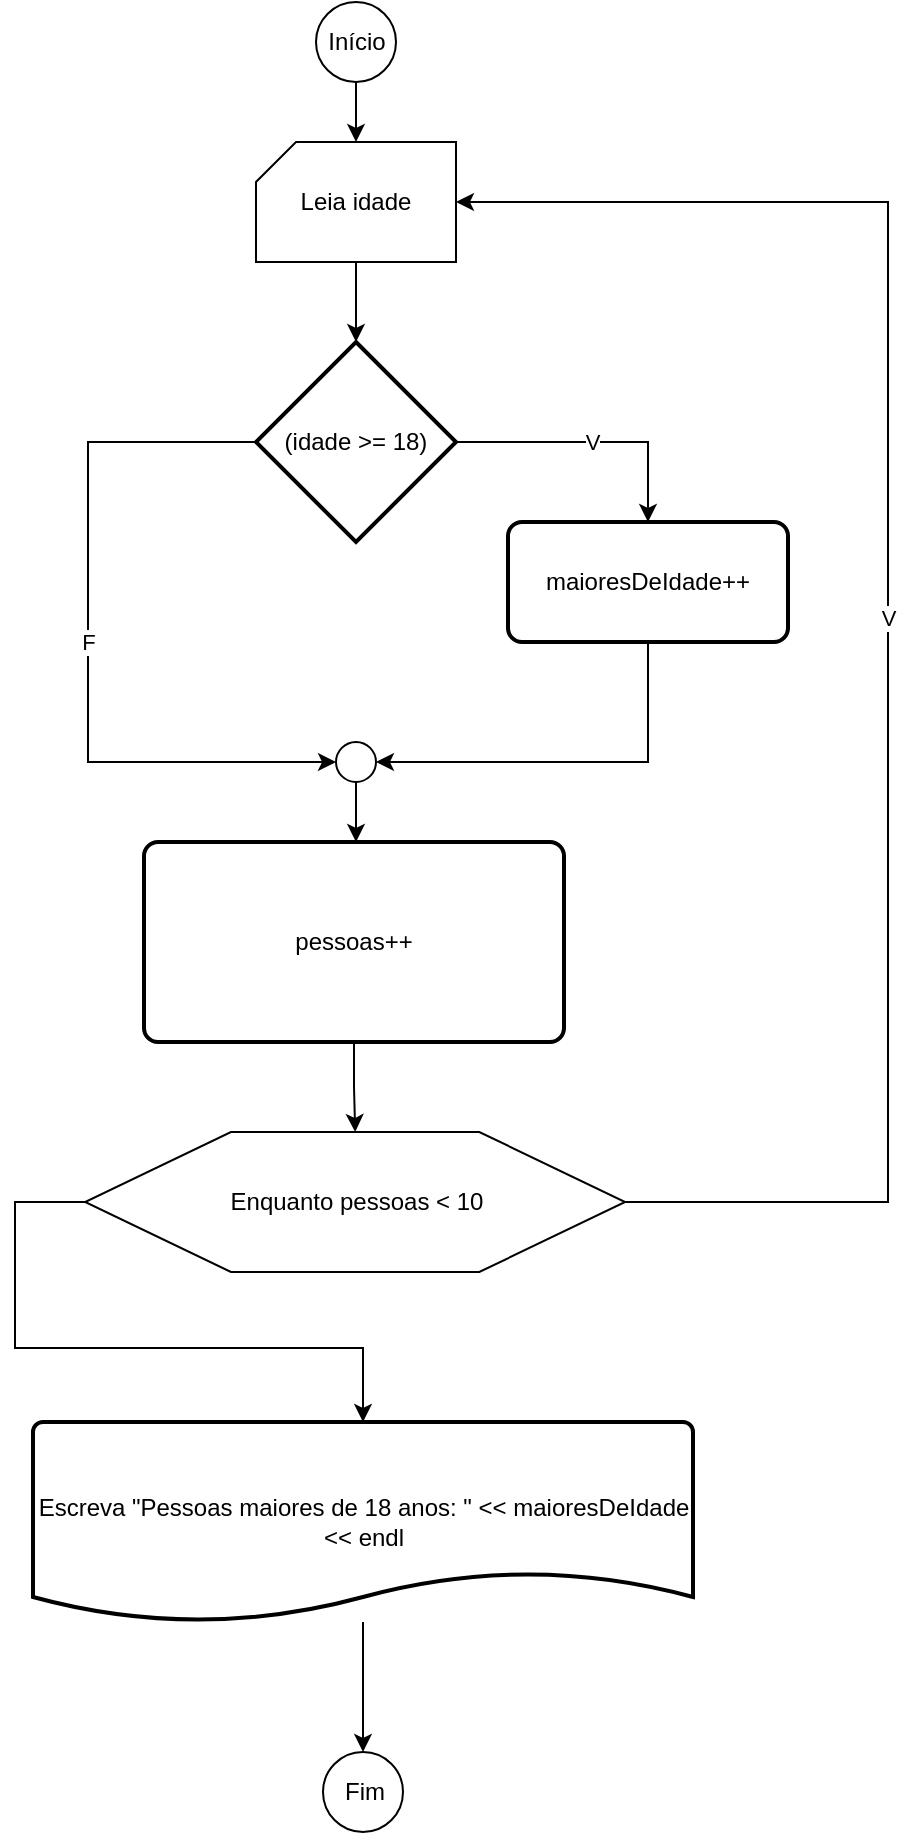 <mxfile version="18.0.4" type="device"><diagram id="kovUFAru9e2LiDNjnnk0" name="Página-1"><mxGraphModel dx="1221" dy="754" grid="1" gridSize="10" guides="1" tooltips="1" connect="1" arrows="1" fold="1" page="1" pageScale="1" pageWidth="827" pageHeight="1169" math="0" shadow="0"><root><mxCell id="0"/><mxCell id="1" parent="0"/><mxCell id="cHX9phoflKoi2DBKBcuI-8" value="" style="edgeStyle=orthogonalEdgeStyle;rounded=0;orthogonalLoop=1;jettySize=auto;html=1;" edge="1" parent="1" source="cHX9phoflKoi2DBKBcuI-1" target="cHX9phoflKoi2DBKBcuI-3"><mxGeometry relative="1" as="geometry"/></mxCell><mxCell id="cHX9phoflKoi2DBKBcuI-1" value="Início" style="verticalLabelPosition=middle;verticalAlign=middle;html=1;shape=mxgraph.flowchart.on-page_reference;labelPosition=center;align=center;" vertex="1" parent="1"><mxGeometry x="394" y="20" width="40" height="40" as="geometry"/></mxCell><mxCell id="cHX9phoflKoi2DBKBcuI-7" value="" style="edgeStyle=orthogonalEdgeStyle;rounded=0;orthogonalLoop=1;jettySize=auto;html=1;" edge="1" parent="1" source="cHX9phoflKoi2DBKBcuI-3" target="cHX9phoflKoi2DBKBcuI-4"><mxGeometry relative="1" as="geometry"/></mxCell><mxCell id="cHX9phoflKoi2DBKBcuI-3" value="Leia idade" style="verticalLabelPosition=middle;verticalAlign=middle;html=1;shape=card;whiteSpace=wrap;size=20;arcSize=12;labelPosition=center;align=center;" vertex="1" parent="1"><mxGeometry x="364" y="90" width="100" height="60" as="geometry"/></mxCell><mxCell id="cHX9phoflKoi2DBKBcuI-6" value="V" style="edgeStyle=orthogonalEdgeStyle;rounded=0;orthogonalLoop=1;jettySize=auto;html=1;entryX=0.5;entryY=0;entryDx=0;entryDy=0;" edge="1" parent="1" source="cHX9phoflKoi2DBKBcuI-4" target="cHX9phoflKoi2DBKBcuI-5"><mxGeometry relative="1" as="geometry"/></mxCell><mxCell id="cHX9phoflKoi2DBKBcuI-11" value="F" style="edgeStyle=orthogonalEdgeStyle;rounded=0;orthogonalLoop=1;jettySize=auto;html=1;entryX=0;entryY=0.5;entryDx=0;entryDy=0;entryPerimeter=0;" edge="1" parent="1" source="cHX9phoflKoi2DBKBcuI-4" target="cHX9phoflKoi2DBKBcuI-9"><mxGeometry relative="1" as="geometry"><Array as="points"><mxPoint x="280" y="240"/><mxPoint x="280" y="400"/></Array></mxGeometry></mxCell><mxCell id="cHX9phoflKoi2DBKBcuI-4" value="(idade &amp;gt;= 18)" style="strokeWidth=2;html=1;shape=mxgraph.flowchart.decision;whiteSpace=wrap;" vertex="1" parent="1"><mxGeometry x="364" y="190" width="100" height="100" as="geometry"/></mxCell><mxCell id="cHX9phoflKoi2DBKBcuI-10" style="edgeStyle=orthogonalEdgeStyle;rounded=0;orthogonalLoop=1;jettySize=auto;html=1;entryX=1;entryY=0.5;entryDx=0;entryDy=0;entryPerimeter=0;" edge="1" parent="1" source="cHX9phoflKoi2DBKBcuI-5" target="cHX9phoflKoi2DBKBcuI-9"><mxGeometry relative="1" as="geometry"><Array as="points"><mxPoint x="560" y="400"/></Array></mxGeometry></mxCell><mxCell id="cHX9phoflKoi2DBKBcuI-5" value="maioresDeIdade++" style="rounded=1;whiteSpace=wrap;html=1;absoluteArcSize=1;arcSize=14;strokeWidth=2;" vertex="1" parent="1"><mxGeometry x="490" y="280" width="140" height="60" as="geometry"/></mxCell><mxCell id="cHX9phoflKoi2DBKBcuI-13" value="" style="edgeStyle=orthogonalEdgeStyle;rounded=0;orthogonalLoop=1;jettySize=auto;html=1;" edge="1" parent="1" source="cHX9phoflKoi2DBKBcuI-9"><mxGeometry relative="1" as="geometry"><mxPoint x="414" y="440" as="targetPoint"/></mxGeometry></mxCell><mxCell id="cHX9phoflKoi2DBKBcuI-9" value="" style="verticalLabelPosition=bottom;verticalAlign=top;html=1;shape=mxgraph.flowchart.on-page_reference;" vertex="1" parent="1"><mxGeometry x="404" y="390" width="20" height="20" as="geometry"/></mxCell><mxCell id="cHX9phoflKoi2DBKBcuI-15" value="V" style="edgeStyle=orthogonalEdgeStyle;rounded=0;orthogonalLoop=1;jettySize=auto;html=1;entryX=1;entryY=0.5;entryDx=0;entryDy=0;entryPerimeter=0;" edge="1" parent="1" source="cHX9phoflKoi2DBKBcuI-14" target="cHX9phoflKoi2DBKBcuI-3"><mxGeometry relative="1" as="geometry"><Array as="points"><mxPoint x="680" y="620"/><mxPoint x="680" y="120"/></Array></mxGeometry></mxCell><mxCell id="cHX9phoflKoi2DBKBcuI-17" style="edgeStyle=orthogonalEdgeStyle;rounded=0;orthogonalLoop=1;jettySize=auto;html=1;entryX=0.5;entryY=0;entryDx=0;entryDy=0;entryPerimeter=0;" edge="1" parent="1" source="cHX9phoflKoi2DBKBcuI-14" target="cHX9phoflKoi2DBKBcuI-16"><mxGeometry relative="1" as="geometry"><Array as="points"><mxPoint x="243.5" y="620"/><mxPoint x="243.5" y="693"/><mxPoint x="417.5" y="693"/></Array></mxGeometry></mxCell><mxCell id="cHX9phoflKoi2DBKBcuI-14" value="Enquanto pessoas &amp;lt; 10" style="verticalLabelPosition=middle;verticalAlign=middle;html=1;shape=hexagon;perimeter=hexagonPerimeter2;arcSize=6;size=0.27;labelPosition=center;align=center;" vertex="1" parent="1"><mxGeometry x="278.56" y="585" width="270" height="70" as="geometry"/></mxCell><mxCell id="cHX9phoflKoi2DBKBcuI-20" value="" style="edgeStyle=orthogonalEdgeStyle;rounded=0;orthogonalLoop=1;jettySize=auto;html=1;" edge="1" parent="1" source="cHX9phoflKoi2DBKBcuI-16" target="cHX9phoflKoi2DBKBcuI-19"><mxGeometry relative="1" as="geometry"/></mxCell><mxCell id="cHX9phoflKoi2DBKBcuI-16" value="Escreva &quot;Pessoas maiores de 18 anos: &quot; &amp;lt;&amp;lt; maioresDeIdade &amp;lt;&amp;lt; endl" style="strokeWidth=2;html=1;shape=mxgraph.flowchart.document2;whiteSpace=wrap;size=0.25;" vertex="1" parent="1"><mxGeometry x="252.5" y="730" width="330" height="100" as="geometry"/></mxCell><mxCell id="cHX9phoflKoi2DBKBcuI-19" value="Fim" style="verticalLabelPosition=middle;verticalAlign=middle;html=1;shape=mxgraph.flowchart.on-page_reference;labelPosition=center;align=center;" vertex="1" parent="1"><mxGeometry x="397.5" y="895" width="40" height="40" as="geometry"/></mxCell><mxCell id="cHX9phoflKoi2DBKBcuI-22" value="" style="edgeStyle=orthogonalEdgeStyle;rounded=0;orthogonalLoop=1;jettySize=auto;html=1;" edge="1" parent="1" source="cHX9phoflKoi2DBKBcuI-21" target="cHX9phoflKoi2DBKBcuI-14"><mxGeometry relative="1" as="geometry"/></mxCell><mxCell id="cHX9phoflKoi2DBKBcuI-21" value="pessoas++" style="rounded=1;whiteSpace=wrap;html=1;absoluteArcSize=1;arcSize=14;strokeWidth=2;" vertex="1" parent="1"><mxGeometry x="308" y="440" width="210" height="100" as="geometry"/></mxCell></root></mxGraphModel></diagram></mxfile>